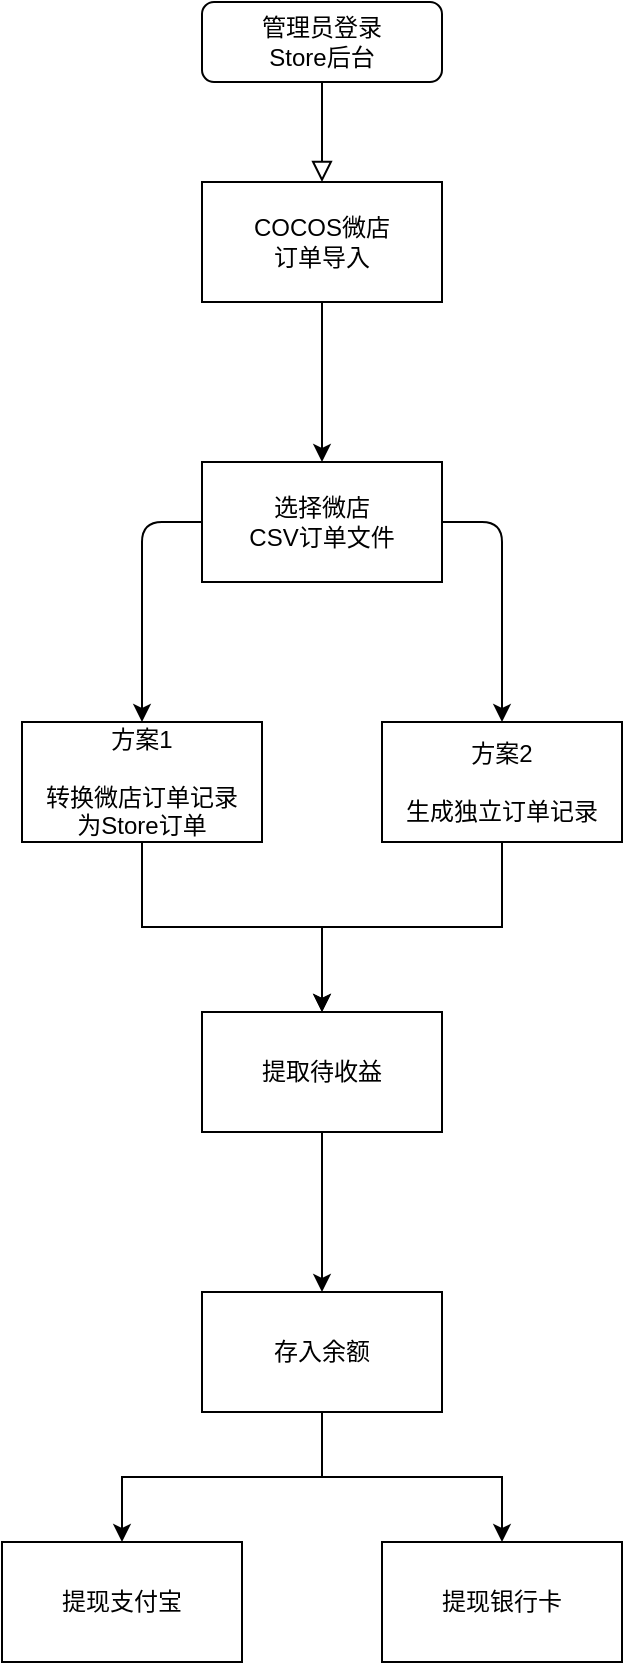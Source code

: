 <mxfile version="14.6.11" type="github">
  <diagram id="C5RBs43oDa-KdzZeNtuy" name="Page-1">
    <mxGraphModel dx="1210" dy="1157" grid="1" gridSize="10" guides="1" tooltips="1" connect="1" arrows="1" fold="1" page="1" pageScale="1" pageWidth="827" pageHeight="1169" math="0" shadow="0">
      <root>
        <mxCell id="WIyWlLk6GJQsqaUBKTNV-0" />
        <mxCell id="WIyWlLk6GJQsqaUBKTNV-1" parent="WIyWlLk6GJQsqaUBKTNV-0" />
        <mxCell id="WIyWlLk6GJQsqaUBKTNV-2" value="" style="rounded=0;html=1;jettySize=auto;orthogonalLoop=1;fontSize=11;endArrow=block;endFill=0;endSize=8;strokeWidth=1;shadow=0;labelBackgroundColor=none;edgeStyle=orthogonalEdgeStyle;" parent="WIyWlLk6GJQsqaUBKTNV-1" source="WIyWlLk6GJQsqaUBKTNV-3" edge="1">
          <mxGeometry relative="1" as="geometry">
            <mxPoint x="220" y="170" as="targetPoint" />
          </mxGeometry>
        </mxCell>
        <mxCell id="WIyWlLk6GJQsqaUBKTNV-3" value="管理员登录&lt;br&gt;Store后台" style="rounded=1;whiteSpace=wrap;html=1;fontSize=12;glass=0;strokeWidth=1;shadow=0;" parent="WIyWlLk6GJQsqaUBKTNV-1" vertex="1">
          <mxGeometry x="160" y="80" width="120" height="40" as="geometry" />
        </mxCell>
        <mxCell id="PL2VfHsdXzQc7TMgbp8--2" value="" style="edgeStyle=orthogonalEdgeStyle;rounded=0;orthogonalLoop=1;jettySize=auto;html=1;" edge="1" parent="WIyWlLk6GJQsqaUBKTNV-1" source="PL2VfHsdXzQc7TMgbp8--0" target="PL2VfHsdXzQc7TMgbp8--1">
          <mxGeometry relative="1" as="geometry" />
        </mxCell>
        <mxCell id="PL2VfHsdXzQc7TMgbp8--0" value="COCOS微店&lt;br&gt;订单导入" style="rounded=0;whiteSpace=wrap;html=1;" vertex="1" parent="WIyWlLk6GJQsqaUBKTNV-1">
          <mxGeometry x="160" y="170" width="120" height="60" as="geometry" />
        </mxCell>
        <mxCell id="PL2VfHsdXzQc7TMgbp8--1" value="选择微店&lt;br&gt;CSV订单文件" style="whiteSpace=wrap;html=1;rounded=0;" vertex="1" parent="WIyWlLk6GJQsqaUBKTNV-1">
          <mxGeometry x="160" y="310" width="120" height="60" as="geometry" />
        </mxCell>
        <mxCell id="PL2VfHsdXzQc7TMgbp8--15" value="" style="edgeStyle=orthogonalEdgeStyle;rounded=0;orthogonalLoop=1;jettySize=auto;html=1;" edge="1" parent="WIyWlLk6GJQsqaUBKTNV-1" source="PL2VfHsdXzQc7TMgbp8--3" target="PL2VfHsdXzQc7TMgbp8--13">
          <mxGeometry relative="1" as="geometry" />
        </mxCell>
        <mxCell id="PL2VfHsdXzQc7TMgbp8--3" value="方案1&lt;br&gt;&lt;br&gt;转换微店订单记录&lt;br&gt;为Store订单" style="whiteSpace=wrap;html=1;rounded=0;" vertex="1" parent="WIyWlLk6GJQsqaUBKTNV-1">
          <mxGeometry x="70" y="440" width="120" height="60" as="geometry" />
        </mxCell>
        <mxCell id="PL2VfHsdXzQc7TMgbp8--14" value="" style="edgeStyle=orthogonalEdgeStyle;rounded=0;orthogonalLoop=1;jettySize=auto;html=1;" edge="1" parent="WIyWlLk6GJQsqaUBKTNV-1" source="PL2VfHsdXzQc7TMgbp8--6" target="PL2VfHsdXzQc7TMgbp8--13">
          <mxGeometry relative="1" as="geometry" />
        </mxCell>
        <mxCell id="PL2VfHsdXzQc7TMgbp8--6" value="方案2&lt;br&gt;&lt;br&gt;生成独立订单记录" style="whiteSpace=wrap;html=1;rounded=0;" vertex="1" parent="WIyWlLk6GJQsqaUBKTNV-1">
          <mxGeometry x="250" y="440" width="120" height="60" as="geometry" />
        </mxCell>
        <mxCell id="PL2VfHsdXzQc7TMgbp8--10" value="" style="endArrow=classic;html=1;exitX=1;exitY=0.5;exitDx=0;exitDy=0;entryX=0.5;entryY=0;entryDx=0;entryDy=0;" edge="1" parent="WIyWlLk6GJQsqaUBKTNV-1" source="PL2VfHsdXzQc7TMgbp8--1" target="PL2VfHsdXzQc7TMgbp8--6">
          <mxGeometry width="50" height="50" relative="1" as="geometry">
            <mxPoint x="230" y="410" as="sourcePoint" />
            <mxPoint x="300" y="400" as="targetPoint" />
            <Array as="points">
              <mxPoint x="310" y="340" />
            </Array>
          </mxGeometry>
        </mxCell>
        <mxCell id="PL2VfHsdXzQc7TMgbp8--11" value="" style="endArrow=classic;html=1;entryX=0.5;entryY=0;entryDx=0;entryDy=0;exitX=0;exitY=0.5;exitDx=0;exitDy=0;" edge="1" parent="WIyWlLk6GJQsqaUBKTNV-1" source="PL2VfHsdXzQc7TMgbp8--1" target="PL2VfHsdXzQc7TMgbp8--3">
          <mxGeometry width="50" height="50" relative="1" as="geometry">
            <mxPoint x="70" y="400" as="sourcePoint" />
            <mxPoint x="120" y="350" as="targetPoint" />
            <Array as="points">
              <mxPoint x="130" y="340" />
            </Array>
          </mxGeometry>
        </mxCell>
        <mxCell id="PL2VfHsdXzQc7TMgbp8--17" value="" style="edgeStyle=orthogonalEdgeStyle;rounded=0;orthogonalLoop=1;jettySize=auto;html=1;" edge="1" parent="WIyWlLk6GJQsqaUBKTNV-1" source="PL2VfHsdXzQc7TMgbp8--13" target="PL2VfHsdXzQc7TMgbp8--16">
          <mxGeometry relative="1" as="geometry" />
        </mxCell>
        <mxCell id="PL2VfHsdXzQc7TMgbp8--13" value="提取待收益" style="whiteSpace=wrap;html=1;rounded=0;" vertex="1" parent="WIyWlLk6GJQsqaUBKTNV-1">
          <mxGeometry x="160" y="585" width="120" height="60" as="geometry" />
        </mxCell>
        <mxCell id="PL2VfHsdXzQc7TMgbp8--19" value="" style="edgeStyle=orthogonalEdgeStyle;rounded=0;orthogonalLoop=1;jettySize=auto;html=1;" edge="1" parent="WIyWlLk6GJQsqaUBKTNV-1" source="PL2VfHsdXzQc7TMgbp8--16" target="PL2VfHsdXzQc7TMgbp8--18">
          <mxGeometry relative="1" as="geometry" />
        </mxCell>
        <mxCell id="PL2VfHsdXzQc7TMgbp8--21" value="" style="edgeStyle=orthogonalEdgeStyle;rounded=0;orthogonalLoop=1;jettySize=auto;html=1;" edge="1" parent="WIyWlLk6GJQsqaUBKTNV-1" source="PL2VfHsdXzQc7TMgbp8--16" target="PL2VfHsdXzQc7TMgbp8--20">
          <mxGeometry relative="1" as="geometry" />
        </mxCell>
        <mxCell id="PL2VfHsdXzQc7TMgbp8--16" value="存入余额" style="whiteSpace=wrap;html=1;rounded=0;" vertex="1" parent="WIyWlLk6GJQsqaUBKTNV-1">
          <mxGeometry x="160" y="725" width="120" height="60" as="geometry" />
        </mxCell>
        <mxCell id="PL2VfHsdXzQc7TMgbp8--18" value="提现支付宝" style="whiteSpace=wrap;html=1;rounded=0;" vertex="1" parent="WIyWlLk6GJQsqaUBKTNV-1">
          <mxGeometry x="60" y="850" width="120" height="60" as="geometry" />
        </mxCell>
        <mxCell id="PL2VfHsdXzQc7TMgbp8--20" value="提现银行卡" style="whiteSpace=wrap;html=1;rounded=0;" vertex="1" parent="WIyWlLk6GJQsqaUBKTNV-1">
          <mxGeometry x="250" y="850" width="120" height="60" as="geometry" />
        </mxCell>
      </root>
    </mxGraphModel>
  </diagram>
</mxfile>
